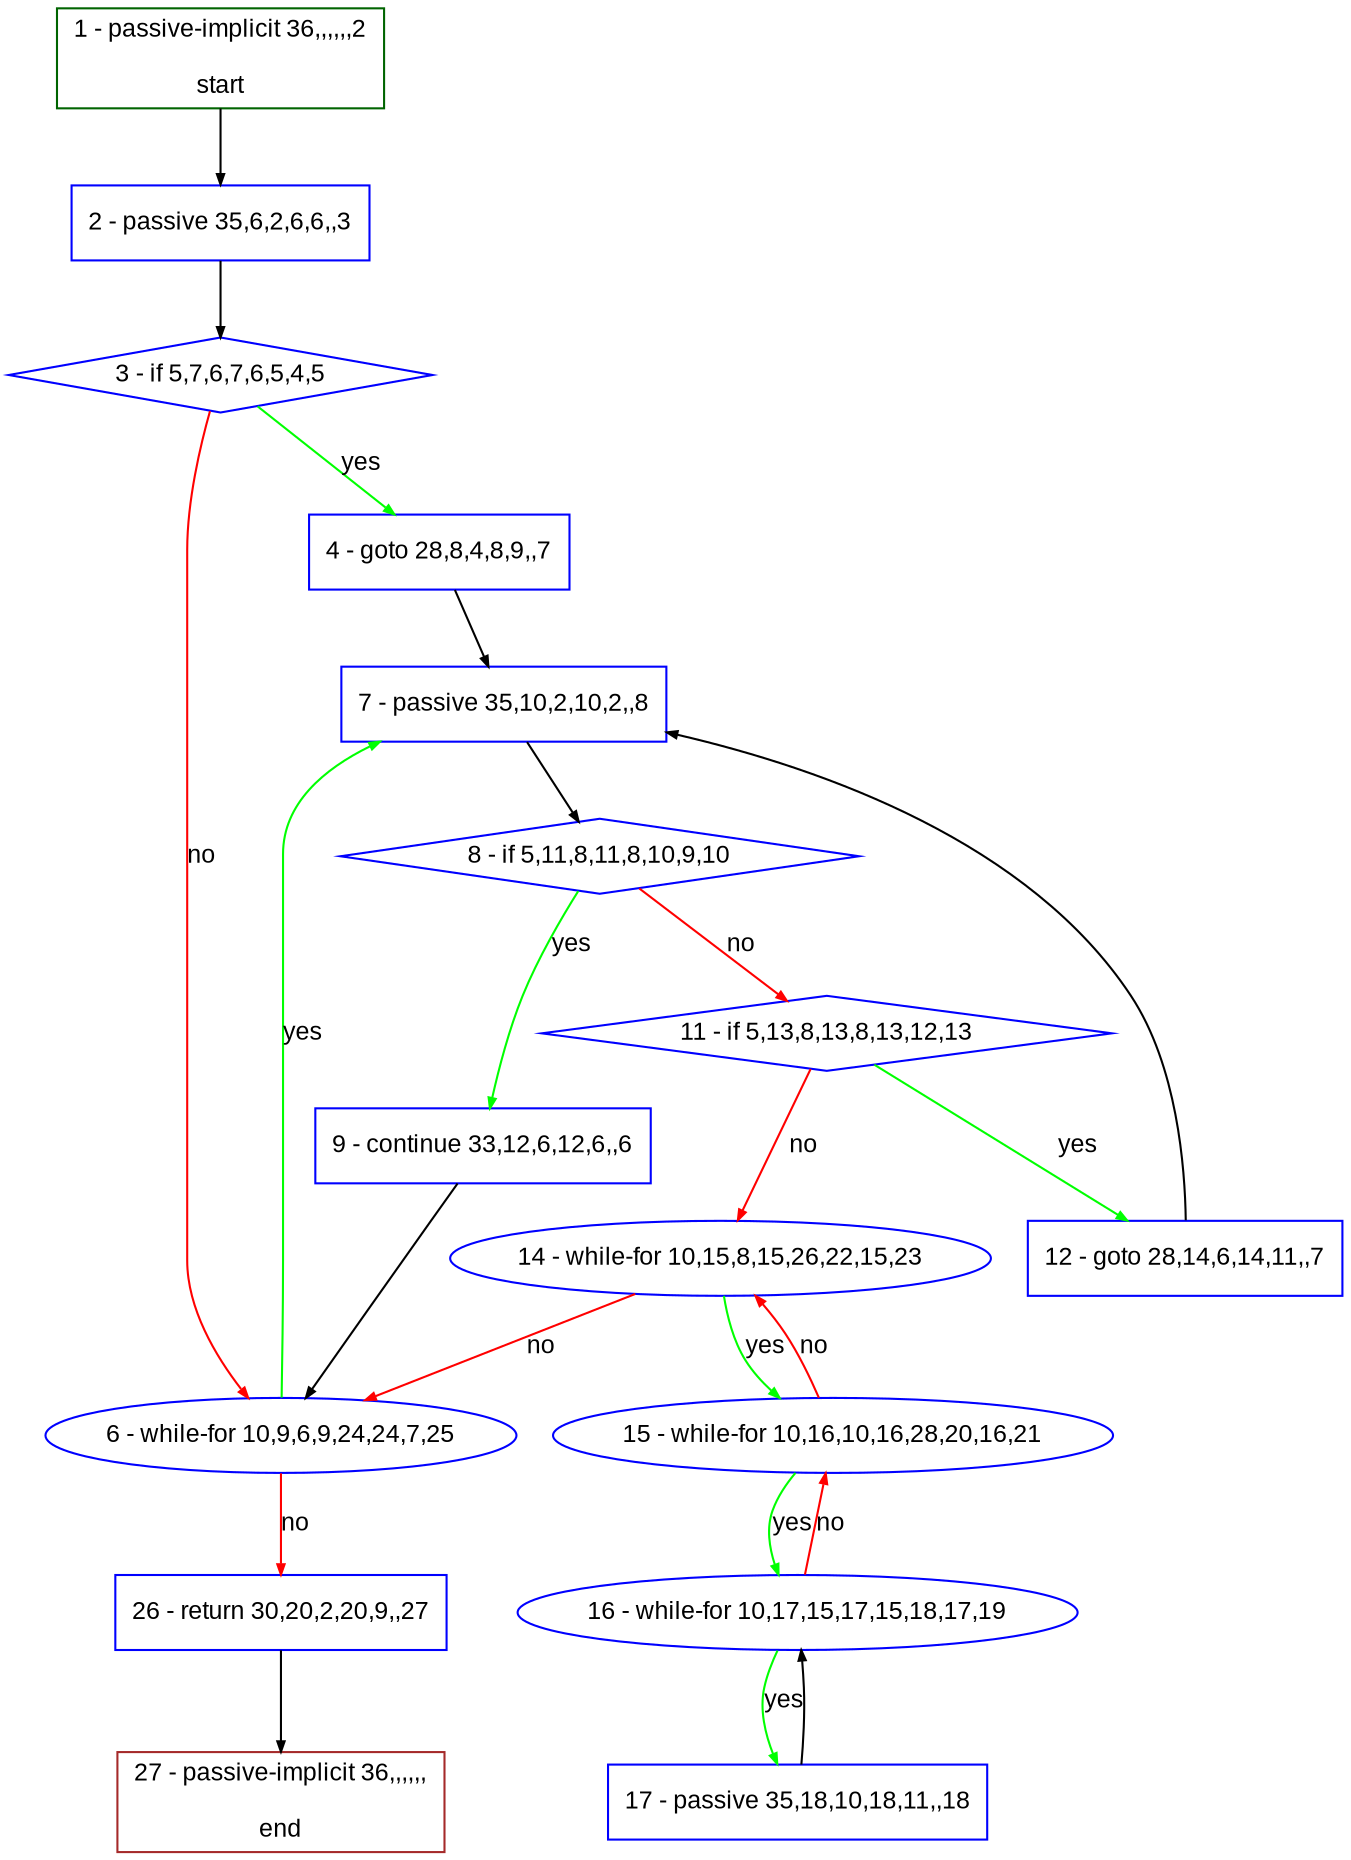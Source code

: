 digraph "" {
  graph [bgcolor="white", fillcolor="#FFFFCC", pack="true", packmode="clust", fontname="Arial", label="", fontsize="12", compound="true", style="rounded,filled"];
  node [node_initialized="no", fillcolor="white", fontname="Arial", label="", color="grey", fontsize="12", fixedsize="false", compound="true", shape="rectangle", style="filled"];
  edge [arrowtail="none", lhead="", fontcolor="black", fontname="Arial", label="", color="black", fontsize="12", arrowhead="normal", arrowsize="0.5", compound="true", ltail="", dir="forward"];
  __N1 [fillcolor="#ffffff", label="2 - passive 35,6,2,6,6,,3", color="#0000ff", shape="box", style="filled"];
  __N2 [fillcolor="#ffffff", label="1 - passive-implicit 36,,,,,,2\n\nstart", color="#006400", shape="box", style="filled"];
  __N3 [fillcolor="#ffffff", label="3 - if 5,7,6,7,6,5,4,5", color="#0000ff", shape="diamond", style="filled"];
  __N4 [fillcolor="#ffffff", label="4 - goto 28,8,4,8,9,,7", color="#0000ff", shape="box", style="filled"];
  __N5 [fillcolor="#ffffff", label="6 - while-for 10,9,6,9,24,24,7,25", color="#0000ff", shape="oval", style="filled"];
  __N6 [fillcolor="#ffffff", label="7 - passive 35,10,2,10,2,,8", color="#0000ff", shape="box", style="filled"];
  __N7 [fillcolor="#ffffff", label="26 - return 30,20,2,20,9,,27", color="#0000ff", shape="box", style="filled"];
  __N8 [fillcolor="#ffffff", label="8 - if 5,11,8,11,8,10,9,10", color="#0000ff", shape="diamond", style="filled"];
  __N9 [fillcolor="#ffffff", label="9 - continue 33,12,6,12,6,,6", color="#0000ff", shape="box", style="filled"];
  __N10 [fillcolor="#ffffff", label="11 - if 5,13,8,13,8,13,12,13", color="#0000ff", shape="diamond", style="filled"];
  __N11 [fillcolor="#ffffff", label="12 - goto 28,14,6,14,11,,7", color="#0000ff", shape="box", style="filled"];
  __N12 [fillcolor="#ffffff", label="14 - while-for 10,15,8,15,26,22,15,23", color="#0000ff", shape="oval", style="filled"];
  __N13 [fillcolor="#ffffff", label="15 - while-for 10,16,10,16,28,20,16,21", color="#0000ff", shape="oval", style="filled"];
  __N14 [fillcolor="#ffffff", label="16 - while-for 10,17,15,17,15,18,17,19", color="#0000ff", shape="oval", style="filled"];
  __N15 [fillcolor="#ffffff", label="17 - passive 35,18,10,18,11,,18", color="#0000ff", shape="box", style="filled"];
  __N16 [fillcolor="#ffffff", label="27 - passive-implicit 36,,,,,,\n\nend", color="#a52a2a", shape="box", style="filled"];
  __N2 -> __N1 [arrowtail="none", color="#000000", label="", arrowhead="normal", dir="forward"];
  __N1 -> __N3 [arrowtail="none", color="#000000", label="", arrowhead="normal", dir="forward"];
  __N3 -> __N4 [arrowtail="none", color="#00ff00", label="yes", arrowhead="normal", dir="forward"];
  __N3 -> __N5 [arrowtail="none", color="#ff0000", label="no", arrowhead="normal", dir="forward"];
  __N4 -> __N6 [arrowtail="none", color="#000000", label="", arrowhead="normal", dir="forward"];
  __N5 -> __N6 [arrowtail="none", color="#00ff00", label="yes", arrowhead="normal", dir="forward"];
  __N5 -> __N7 [arrowtail="none", color="#ff0000", label="no", arrowhead="normal", dir="forward"];
  __N6 -> __N8 [arrowtail="none", color="#000000", label="", arrowhead="normal", dir="forward"];
  __N8 -> __N9 [arrowtail="none", color="#00ff00", label="yes", arrowhead="normal", dir="forward"];
  __N8 -> __N10 [arrowtail="none", color="#ff0000", label="no", arrowhead="normal", dir="forward"];
  __N9 -> __N5 [arrowtail="none", color="#000000", label="", arrowhead="normal", dir="forward"];
  __N10 -> __N11 [arrowtail="none", color="#00ff00", label="yes", arrowhead="normal", dir="forward"];
  __N10 -> __N12 [arrowtail="none", color="#ff0000", label="no", arrowhead="normal", dir="forward"];
  __N11 -> __N6 [arrowtail="none", color="#000000", label="", arrowhead="normal", dir="forward"];
  __N12 -> __N5 [arrowtail="none", color="#ff0000", label="no", arrowhead="normal", dir="forward"];
  __N12 -> __N13 [arrowtail="none", color="#00ff00", label="yes", arrowhead="normal", dir="forward"];
  __N13 -> __N12 [arrowtail="none", color="#ff0000", label="no", arrowhead="normal", dir="forward"];
  __N13 -> __N14 [arrowtail="none", color="#00ff00", label="yes", arrowhead="normal", dir="forward"];
  __N14 -> __N13 [arrowtail="none", color="#ff0000", label="no", arrowhead="normal", dir="forward"];
  __N14 -> __N15 [arrowtail="none", color="#00ff00", label="yes", arrowhead="normal", dir="forward"];
  __N15 -> __N14 [arrowtail="none", color="#000000", label="", arrowhead="normal", dir="forward"];
  __N7 -> __N16 [arrowtail="none", color="#000000", label="", arrowhead="normal", dir="forward"];
}
